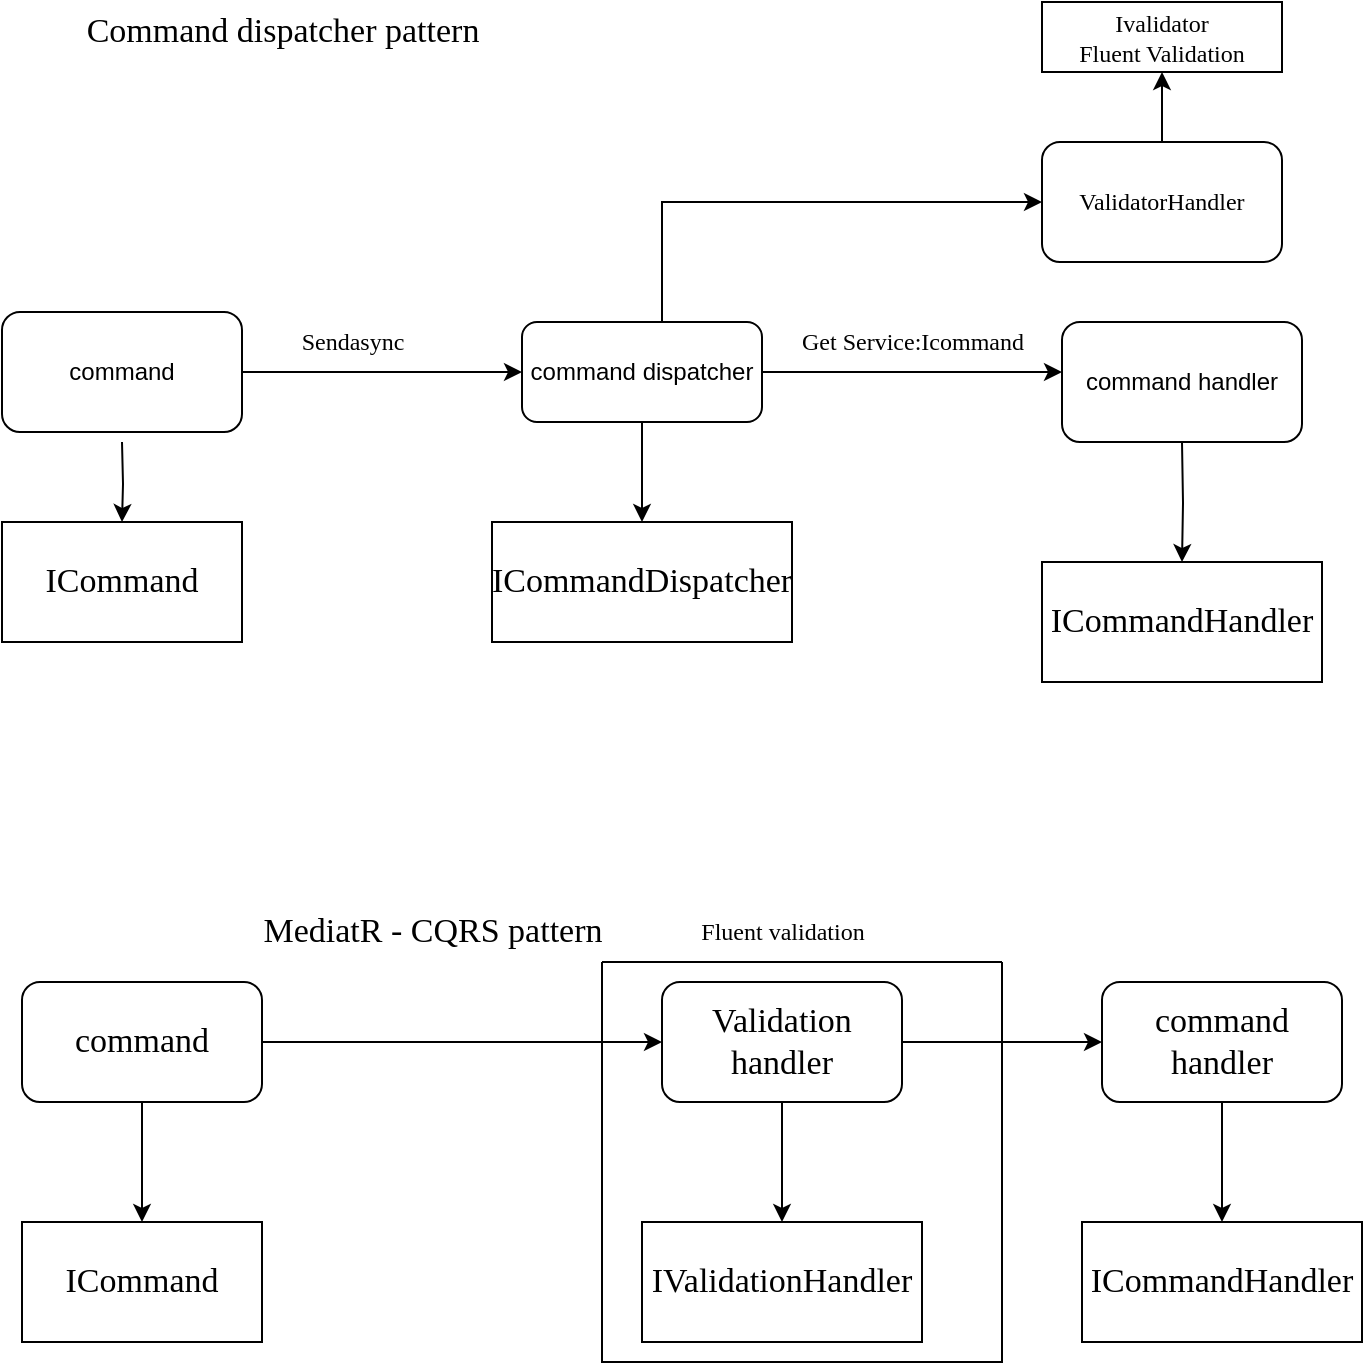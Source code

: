 <mxfile version="15.5.5" type="device"><diagram id="C5RBs43oDa-KdzZeNtuy" name="Page-1"><mxGraphModel dx="1422" dy="1874" grid="1" gridSize="10" guides="1" tooltips="1" connect="1" arrows="1" fold="1" page="1" pageScale="1" pageWidth="827" pageHeight="1169" math="0" shadow="0"><root><mxCell id="WIyWlLk6GJQsqaUBKTNV-0"/><mxCell id="WIyWlLk6GJQsqaUBKTNV-1" parent="WIyWlLk6GJQsqaUBKTNV-0"/><mxCell id="iNl3BGSj7dcXxlGnvmUA-0" style="edgeStyle=orthogonalEdgeStyle;rounded=0;orthogonalLoop=1;jettySize=auto;html=1;entryX=0;entryY=0.5;entryDx=0;entryDy=0;fontFamily=Times New Roman;fontSize=17;" edge="1" parent="WIyWlLk6GJQsqaUBKTNV-1" source="iNl3BGSj7dcXxlGnvmUA-1" target="iNl3BGSj7dcXxlGnvmUA-6"><mxGeometry relative="1" as="geometry"/></mxCell><mxCell id="iNl3BGSj7dcXxlGnvmUA-1" value="command" style="rounded=1;whiteSpace=wrap;html=1;" vertex="1" parent="WIyWlLk6GJQsqaUBKTNV-1"><mxGeometry x="40" y="-905" width="120" height="60" as="geometry"/></mxCell><mxCell id="iNl3BGSj7dcXxlGnvmUA-2" value="command handler" style="rounded=1;whiteSpace=wrap;html=1;" vertex="1" parent="WIyWlLk6GJQsqaUBKTNV-1"><mxGeometry x="570" y="-900" width="120" height="60" as="geometry"/></mxCell><mxCell id="iNl3BGSj7dcXxlGnvmUA-3" style="edgeStyle=orthogonalEdgeStyle;rounded=0;orthogonalLoop=1;jettySize=auto;html=1;entryX=0.5;entryY=0;entryDx=0;entryDy=0;fontFamily=Times New Roman;fontSize=17;" edge="1" parent="WIyWlLk6GJQsqaUBKTNV-1" source="iNl3BGSj7dcXxlGnvmUA-6" target="iNl3BGSj7dcXxlGnvmUA-15"><mxGeometry relative="1" as="geometry"/></mxCell><mxCell id="iNl3BGSj7dcXxlGnvmUA-4" style="edgeStyle=orthogonalEdgeStyle;rounded=0;orthogonalLoop=1;jettySize=auto;html=1;fontFamily=Times New Roman;fontSize=17;" edge="1" parent="WIyWlLk6GJQsqaUBKTNV-1" source="iNl3BGSj7dcXxlGnvmUA-6"><mxGeometry relative="1" as="geometry"><mxPoint x="570" y="-875" as="targetPoint"/></mxGeometry></mxCell><mxCell id="iNl3BGSj7dcXxlGnvmUA-5" style="edgeStyle=orthogonalEdgeStyle;rounded=0;orthogonalLoop=1;jettySize=auto;html=1;entryX=0;entryY=0.5;entryDx=0;entryDy=0;fontFamily=Times New Roman;fontSize=12;" edge="1" parent="WIyWlLk6GJQsqaUBKTNV-1" source="iNl3BGSj7dcXxlGnvmUA-6" target="iNl3BGSj7dcXxlGnvmUA-25"><mxGeometry relative="1" as="geometry"><Array as="points"><mxPoint x="370" y="-960"/></Array></mxGeometry></mxCell><mxCell id="iNl3BGSj7dcXxlGnvmUA-6" value="command dispatcher" style="rounded=1;whiteSpace=wrap;html=1;" vertex="1" parent="WIyWlLk6GJQsqaUBKTNV-1"><mxGeometry x="300" y="-900" width="120" height="50" as="geometry"/></mxCell><mxCell id="iNl3BGSj7dcXxlGnvmUA-7" value="Command dispatcher pattern" style="text;html=1;align=center;verticalAlign=middle;resizable=0;points=[];autosize=1;strokeColor=none;fillColor=none;fontFamily=Comic Sans MS;fontSize=17;" vertex="1" parent="WIyWlLk6GJQsqaUBKTNV-1"><mxGeometry x="60" y="-1060" width="240" height="30" as="geometry"/></mxCell><mxCell id="iNl3BGSj7dcXxlGnvmUA-8" style="edgeStyle=orthogonalEdgeStyle;rounded=0;orthogonalLoop=1;jettySize=auto;html=1;entryX=0;entryY=0.5;entryDx=0;entryDy=0;fontFamily=Times New Roman;fontSize=17;" edge="1" parent="WIyWlLk6GJQsqaUBKTNV-1" source="iNl3BGSj7dcXxlGnvmUA-10" target="iNl3BGSj7dcXxlGnvmUA-13"><mxGeometry relative="1" as="geometry"/></mxCell><mxCell id="iNl3BGSj7dcXxlGnvmUA-9" value="" style="edgeStyle=orthogonalEdgeStyle;rounded=0;orthogonalLoop=1;jettySize=auto;html=1;fontFamily=Times New Roman;fontSize=17;" edge="1" parent="WIyWlLk6GJQsqaUBKTNV-1" source="iNl3BGSj7dcXxlGnvmUA-10" target="iNl3BGSj7dcXxlGnvmUA-16"><mxGeometry relative="1" as="geometry"/></mxCell><mxCell id="iNl3BGSj7dcXxlGnvmUA-10" value="&lt;font face=&quot;Times New Roman&quot;&gt;command&lt;/font&gt;" style="rounded=1;whiteSpace=wrap;html=1;fontFamily=Comic Sans MS;fontSize=17;" vertex="1" parent="WIyWlLk6GJQsqaUBKTNV-1"><mxGeometry x="50" y="-570" width="120" height="60" as="geometry"/></mxCell><mxCell id="iNl3BGSj7dcXxlGnvmUA-11" value="" style="edgeStyle=orthogonalEdgeStyle;rounded=0;orthogonalLoop=1;jettySize=auto;html=1;fontFamily=Times New Roman;fontSize=17;" edge="1" parent="WIyWlLk6GJQsqaUBKTNV-1" source="iNl3BGSj7dcXxlGnvmUA-13" target="iNl3BGSj7dcXxlGnvmUA-17"><mxGeometry relative="1" as="geometry"/></mxCell><mxCell id="iNl3BGSj7dcXxlGnvmUA-12" value="" style="edgeStyle=orthogonalEdgeStyle;rounded=0;orthogonalLoop=1;jettySize=auto;html=1;fontFamily=Times New Roman;fontSize=12;" edge="1" parent="WIyWlLk6GJQsqaUBKTNV-1" source="iNl3BGSj7dcXxlGnvmUA-13" target="iNl3BGSj7dcXxlGnvmUA-28"><mxGeometry relative="1" as="geometry"/></mxCell><mxCell id="iNl3BGSj7dcXxlGnvmUA-13" value="&lt;font face=&quot;Times New Roman&quot;&gt;Validation handler&lt;/font&gt;" style="rounded=1;whiteSpace=wrap;html=1;fontFamily=Comic Sans MS;fontSize=17;" vertex="1" parent="WIyWlLk6GJQsqaUBKTNV-1"><mxGeometry x="370" y="-570" width="120" height="60" as="geometry"/></mxCell><mxCell id="iNl3BGSj7dcXxlGnvmUA-14" value="MediatR - CQRS pattern" style="text;html=1;align=center;verticalAlign=middle;resizable=0;points=[];autosize=1;strokeColor=none;fillColor=none;fontSize=17;fontFamily=Comic Sans MS;" vertex="1" parent="WIyWlLk6GJQsqaUBKTNV-1"><mxGeometry x="150" y="-610" width="210" height="30" as="geometry"/></mxCell><mxCell id="iNl3BGSj7dcXxlGnvmUA-15" value="ICommandDispatcher" style="rounded=0;whiteSpace=wrap;html=1;fontFamily=Times New Roman;fontSize=17;" vertex="1" parent="WIyWlLk6GJQsqaUBKTNV-1"><mxGeometry x="285" y="-800" width="150" height="60" as="geometry"/></mxCell><mxCell id="iNl3BGSj7dcXxlGnvmUA-16" value="ICommand" style="rounded=0;whiteSpace=wrap;html=1;fontFamily=Times New Roman;fontSize=17;" vertex="1" parent="WIyWlLk6GJQsqaUBKTNV-1"><mxGeometry x="50" y="-450" width="120" height="60" as="geometry"/></mxCell><mxCell id="iNl3BGSj7dcXxlGnvmUA-17" value="IValidationHandler" style="rounded=0;whiteSpace=wrap;html=1;fontFamily=Times New Roman;fontSize=17;" vertex="1" parent="WIyWlLk6GJQsqaUBKTNV-1"><mxGeometry x="360" y="-450" width="140" height="60" as="geometry"/></mxCell><mxCell id="iNl3BGSj7dcXxlGnvmUA-18" value="" style="edgeStyle=orthogonalEdgeStyle;rounded=0;orthogonalLoop=1;jettySize=auto;html=1;fontFamily=Times New Roman;fontSize=17;" edge="1" parent="WIyWlLk6GJQsqaUBKTNV-1" target="iNl3BGSj7dcXxlGnvmUA-19"><mxGeometry relative="1" as="geometry"><mxPoint x="630" y="-840" as="sourcePoint"/></mxGeometry></mxCell><mxCell id="iNl3BGSj7dcXxlGnvmUA-19" value="ICommandHandler" style="rounded=0;whiteSpace=wrap;html=1;fontFamily=Times New Roman;fontSize=17;" vertex="1" parent="WIyWlLk6GJQsqaUBKTNV-1"><mxGeometry x="560" y="-780" width="140" height="60" as="geometry"/></mxCell><mxCell id="iNl3BGSj7dcXxlGnvmUA-20" value="" style="edgeStyle=orthogonalEdgeStyle;rounded=0;orthogonalLoop=1;jettySize=auto;html=1;fontFamily=Times New Roman;fontSize=17;" edge="1" parent="WIyWlLk6GJQsqaUBKTNV-1" target="iNl3BGSj7dcXxlGnvmUA-21"><mxGeometry relative="1" as="geometry"><mxPoint x="100" y="-840" as="sourcePoint"/></mxGeometry></mxCell><mxCell id="iNl3BGSj7dcXxlGnvmUA-21" value="ICommand" style="rounded=0;whiteSpace=wrap;html=1;fontFamily=Times New Roman;fontSize=17;" vertex="1" parent="WIyWlLk6GJQsqaUBKTNV-1"><mxGeometry x="40" y="-800" width="120" height="60" as="geometry"/></mxCell><mxCell id="iNl3BGSj7dcXxlGnvmUA-22" value="Get Service:Icommand" style="text;html=1;align=center;verticalAlign=middle;resizable=0;points=[];autosize=1;strokeColor=none;fillColor=none;fontSize=12;fontFamily=Times New Roman;" vertex="1" parent="WIyWlLk6GJQsqaUBKTNV-1"><mxGeometry x="430" y="-900" width="130" height="20" as="geometry"/></mxCell><mxCell id="iNl3BGSj7dcXxlGnvmUA-23" value="Sendasync" style="text;html=1;align=center;verticalAlign=middle;resizable=0;points=[];autosize=1;strokeColor=none;fillColor=none;fontSize=12;fontFamily=Times New Roman;" vertex="1" parent="WIyWlLk6GJQsqaUBKTNV-1"><mxGeometry x="180" y="-900" width="70" height="20" as="geometry"/></mxCell><mxCell id="iNl3BGSj7dcXxlGnvmUA-24" value="" style="edgeStyle=orthogonalEdgeStyle;rounded=0;orthogonalLoop=1;jettySize=auto;html=1;fontFamily=Times New Roman;fontSize=12;" edge="1" parent="WIyWlLk6GJQsqaUBKTNV-1" source="iNl3BGSj7dcXxlGnvmUA-25" target="iNl3BGSj7dcXxlGnvmUA-26"><mxGeometry relative="1" as="geometry"/></mxCell><mxCell id="iNl3BGSj7dcXxlGnvmUA-25" value="ValidatorHandler" style="rounded=1;whiteSpace=wrap;html=1;fontFamily=Times New Roman;fontSize=12;" vertex="1" parent="WIyWlLk6GJQsqaUBKTNV-1"><mxGeometry x="560" y="-990" width="120" height="60" as="geometry"/></mxCell><mxCell id="iNl3BGSj7dcXxlGnvmUA-26" value="Ivalidator&lt;br&gt;Fluent Validation" style="rounded=0;whiteSpace=wrap;html=1;fontFamily=Times New Roman;fontSize=12;" vertex="1" parent="WIyWlLk6GJQsqaUBKTNV-1"><mxGeometry x="560" y="-1060" width="120" height="35" as="geometry"/></mxCell><mxCell id="iNl3BGSj7dcXxlGnvmUA-27" value="" style="edgeStyle=orthogonalEdgeStyle;rounded=0;orthogonalLoop=1;jettySize=auto;html=1;fontFamily=Times New Roman;fontSize=17;" edge="1" parent="WIyWlLk6GJQsqaUBKTNV-1" source="iNl3BGSj7dcXxlGnvmUA-28" target="iNl3BGSj7dcXxlGnvmUA-29"><mxGeometry relative="1" as="geometry"/></mxCell><mxCell id="iNl3BGSj7dcXxlGnvmUA-28" value="&lt;font face=&quot;Times New Roman&quot;&gt;command handler&lt;/font&gt;" style="rounded=1;whiteSpace=wrap;html=1;fontFamily=Comic Sans MS;fontSize=17;" vertex="1" parent="WIyWlLk6GJQsqaUBKTNV-1"><mxGeometry x="590" y="-570" width="120" height="60" as="geometry"/></mxCell><mxCell id="iNl3BGSj7dcXxlGnvmUA-29" value="ICommandHandler" style="rounded=0;whiteSpace=wrap;html=1;fontFamily=Times New Roman;fontSize=17;" vertex="1" parent="WIyWlLk6GJQsqaUBKTNV-1"><mxGeometry x="580" y="-450" width="140" height="60" as="geometry"/></mxCell><mxCell id="iNl3BGSj7dcXxlGnvmUA-30" value="" style="swimlane;startSize=0;fontFamily=Times New Roman;fontSize=12;" vertex="1" parent="WIyWlLk6GJQsqaUBKTNV-1"><mxGeometry x="340" y="-580" width="200" height="200" as="geometry"/></mxCell><mxCell id="iNl3BGSj7dcXxlGnvmUA-31" value="Fluent validation" style="text;html=1;align=center;verticalAlign=middle;resizable=0;points=[];autosize=1;strokeColor=none;fillColor=none;fontSize=12;fontFamily=Times New Roman;" vertex="1" parent="WIyWlLk6GJQsqaUBKTNV-1"><mxGeometry x="380" y="-605" width="100" height="20" as="geometry"/></mxCell></root></mxGraphModel></diagram></mxfile>
